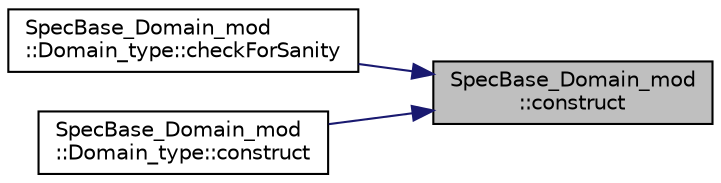 digraph "SpecBase_Domain_mod::construct"
{
 // LATEX_PDF_SIZE
  edge [fontname="Helvetica",fontsize="10",labelfontname="Helvetica",labelfontsize="10"];
  node [fontname="Helvetica",fontsize="10",shape=record];
  rankdir="RL";
  Node1 [label="SpecBase_Domain_mod\l::construct",height=0.2,width=0.4,color="black", fillcolor="grey75", style="filled", fontcolor="black",tooltip=" "];
  Node1 -> Node2 [dir="back",color="midnightblue",fontsize="10",style="solid"];
  Node2 [label="SpecBase_Domain_mod\l::Domain_type::checkForSanity",height=0.2,width=0.4,color="black", fillcolor="white", style="filled",URL="$structSpecBase__Domain__mod_1_1Domain__type.html#a697ccdf9f571da65dab1af17eb5d0881",tooltip=" "];
  Node1 -> Node3 [dir="back",color="midnightblue",fontsize="10",style="solid"];
  Node3 [label="SpecBase_Domain_mod\l::Domain_type::construct",height=0.2,width=0.4,color="black", fillcolor="white", style="filled",URL="$structSpecBase__Domain__mod_1_1Domain__type.html#a0a7ca8b8abeb437b264b2d16334f09ca",tooltip=" "];
}
